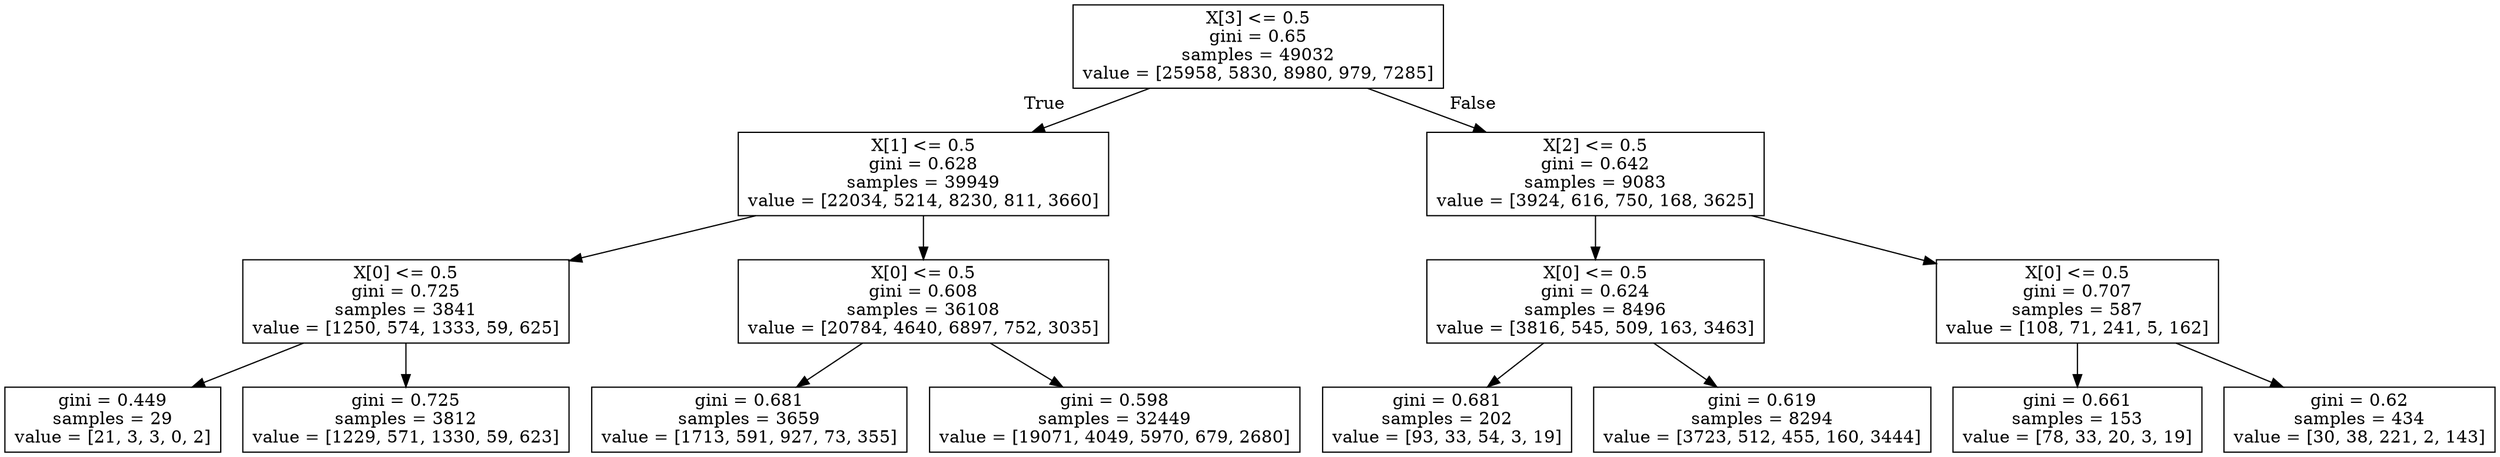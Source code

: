 digraph Tree {
node [shape=box] ;
0 [label="X[3] <= 0.5\ngini = 0.65\nsamples = 49032\nvalue = [25958, 5830, 8980, 979, 7285]"] ;
1 [label="X[1] <= 0.5\ngini = 0.628\nsamples = 39949\nvalue = [22034, 5214, 8230, 811, 3660]"] ;
0 -> 1 [labeldistance=2.5, labelangle=45, headlabel="True"] ;
2 [label="X[0] <= 0.5\ngini = 0.725\nsamples = 3841\nvalue = [1250, 574, 1333, 59, 625]"] ;
1 -> 2 ;
3 [label="gini = 0.449\nsamples = 29\nvalue = [21, 3, 3, 0, 2]"] ;
2 -> 3 ;
4 [label="gini = 0.725\nsamples = 3812\nvalue = [1229, 571, 1330, 59, 623]"] ;
2 -> 4 ;
5 [label="X[0] <= 0.5\ngini = 0.608\nsamples = 36108\nvalue = [20784, 4640, 6897, 752, 3035]"] ;
1 -> 5 ;
6 [label="gini = 0.681\nsamples = 3659\nvalue = [1713, 591, 927, 73, 355]"] ;
5 -> 6 ;
7 [label="gini = 0.598\nsamples = 32449\nvalue = [19071, 4049, 5970, 679, 2680]"] ;
5 -> 7 ;
8 [label="X[2] <= 0.5\ngini = 0.642\nsamples = 9083\nvalue = [3924, 616, 750, 168, 3625]"] ;
0 -> 8 [labeldistance=2.5, labelangle=-45, headlabel="False"] ;
9 [label="X[0] <= 0.5\ngini = 0.624\nsamples = 8496\nvalue = [3816, 545, 509, 163, 3463]"] ;
8 -> 9 ;
10 [label="gini = 0.681\nsamples = 202\nvalue = [93, 33, 54, 3, 19]"] ;
9 -> 10 ;
11 [label="gini = 0.619\nsamples = 8294\nvalue = [3723, 512, 455, 160, 3444]"] ;
9 -> 11 ;
12 [label="X[0] <= 0.5\ngini = 0.707\nsamples = 587\nvalue = [108, 71, 241, 5, 162]"] ;
8 -> 12 ;
13 [label="gini = 0.661\nsamples = 153\nvalue = [78, 33, 20, 3, 19]"] ;
12 -> 13 ;
14 [label="gini = 0.62\nsamples = 434\nvalue = [30, 38, 221, 2, 143]"] ;
12 -> 14 ;
}